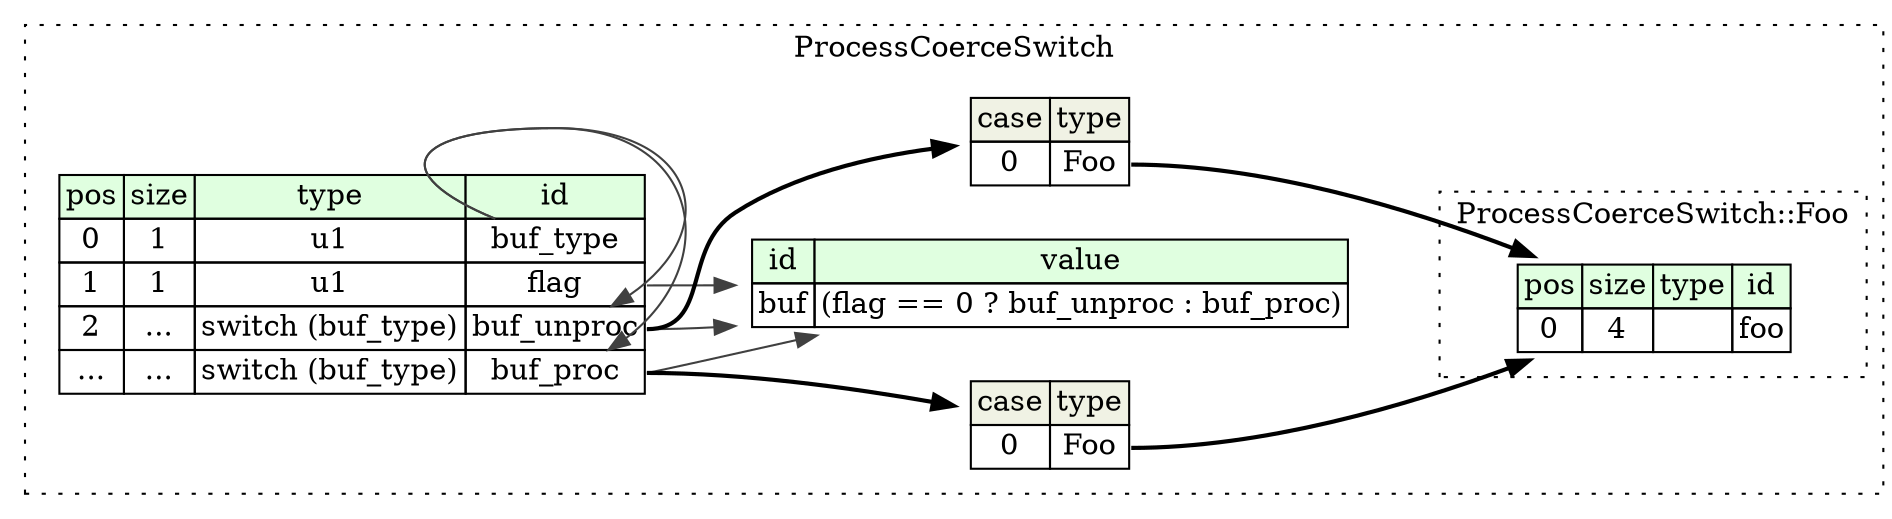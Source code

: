 digraph {
	rankdir=LR;
	node [shape=plaintext];
	subgraph cluster__process_coerce_switch {
		label="ProcessCoerceSwitch";
		graph[style=dotted];

		process_coerce_switch__seq [label=<<TABLE BORDER="0" CELLBORDER="1" CELLSPACING="0">
			<TR><TD BGCOLOR="#E0FFE0">pos</TD><TD BGCOLOR="#E0FFE0">size</TD><TD BGCOLOR="#E0FFE0">type</TD><TD BGCOLOR="#E0FFE0">id</TD></TR>
			<TR><TD PORT="buf_type_pos">0</TD><TD PORT="buf_type_size">1</TD><TD>u1</TD><TD PORT="buf_type_type">buf_type</TD></TR>
			<TR><TD PORT="flag_pos">1</TD><TD PORT="flag_size">1</TD><TD>u1</TD><TD PORT="flag_type">flag</TD></TR>
			<TR><TD PORT="buf_unproc_pos">2</TD><TD PORT="buf_unproc_size">...</TD><TD>switch (buf_type)</TD><TD PORT="buf_unproc_type">buf_unproc</TD></TR>
			<TR><TD PORT="buf_proc_pos">...</TD><TD PORT="buf_proc_size">...</TD><TD>switch (buf_type)</TD><TD PORT="buf_proc_type">buf_proc</TD></TR>
		</TABLE>>];
		process_coerce_switch__inst__buf [label=<<TABLE BORDER="0" CELLBORDER="1" CELLSPACING="0">
			<TR><TD BGCOLOR="#E0FFE0">id</TD><TD BGCOLOR="#E0FFE0">value</TD></TR>
			<TR><TD>buf</TD><TD>(flag == 0 ? buf_unproc : buf_proc)</TD></TR>
		</TABLE>>];
process_coerce_switch__seq_buf_unproc_switch [label=<<TABLE BORDER="0" CELLBORDER="1" CELLSPACING="0">
	<TR><TD BGCOLOR="#F0F2E4">case</TD><TD BGCOLOR="#F0F2E4">type</TD></TR>
	<TR><TD>0</TD><TD PORT="case0">Foo</TD></TR>
</TABLE>>];
process_coerce_switch__seq_buf_proc_switch [label=<<TABLE BORDER="0" CELLBORDER="1" CELLSPACING="0">
	<TR><TD BGCOLOR="#F0F2E4">case</TD><TD BGCOLOR="#F0F2E4">type</TD></TR>
	<TR><TD>0</TD><TD PORT="case0">Foo</TD></TR>
</TABLE>>];
		subgraph cluster__foo {
			label="ProcessCoerceSwitch::Foo";
			graph[style=dotted];

			foo__seq [label=<<TABLE BORDER="0" CELLBORDER="1" CELLSPACING="0">
				<TR><TD BGCOLOR="#E0FFE0">pos</TD><TD BGCOLOR="#E0FFE0">size</TD><TD BGCOLOR="#E0FFE0">type</TD><TD BGCOLOR="#E0FFE0">id</TD></TR>
				<TR><TD PORT="foo_pos">0</TD><TD PORT="foo_size">4</TD><TD></TD><TD PORT="foo_type">foo</TD></TR>
			</TABLE>>];
		}
	}
	process_coerce_switch__seq:buf_unproc_type -> process_coerce_switch__seq_buf_unproc_switch [style=bold];
	process_coerce_switch__seq_buf_unproc_switch:case0 -> foo__seq [style=bold];
	process_coerce_switch__seq:buf_type_type -> process_coerce_switch__seq:buf_unproc_type [color="#404040"];
	process_coerce_switch__seq:buf_proc_type -> process_coerce_switch__seq_buf_proc_switch [style=bold];
	process_coerce_switch__seq_buf_proc_switch:case0 -> foo__seq [style=bold];
	process_coerce_switch__seq:buf_type_type -> process_coerce_switch__seq:buf_proc_type [color="#404040"];
	process_coerce_switch__seq:flag_type -> process_coerce_switch__inst__buf [color="#404040"];
	process_coerce_switch__seq:buf_unproc_type -> process_coerce_switch__inst__buf [color="#404040"];
	process_coerce_switch__seq:buf_proc_type -> process_coerce_switch__inst__buf [color="#404040"];
}
